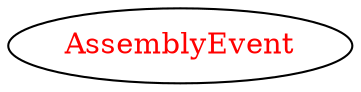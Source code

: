 digraph dependencyGraph {
 concentrate=true;
 ranksep="2.0";
 rankdir="LR"; 
 splines="ortho";
"AssemblyEvent" [fontcolor="red"];
}